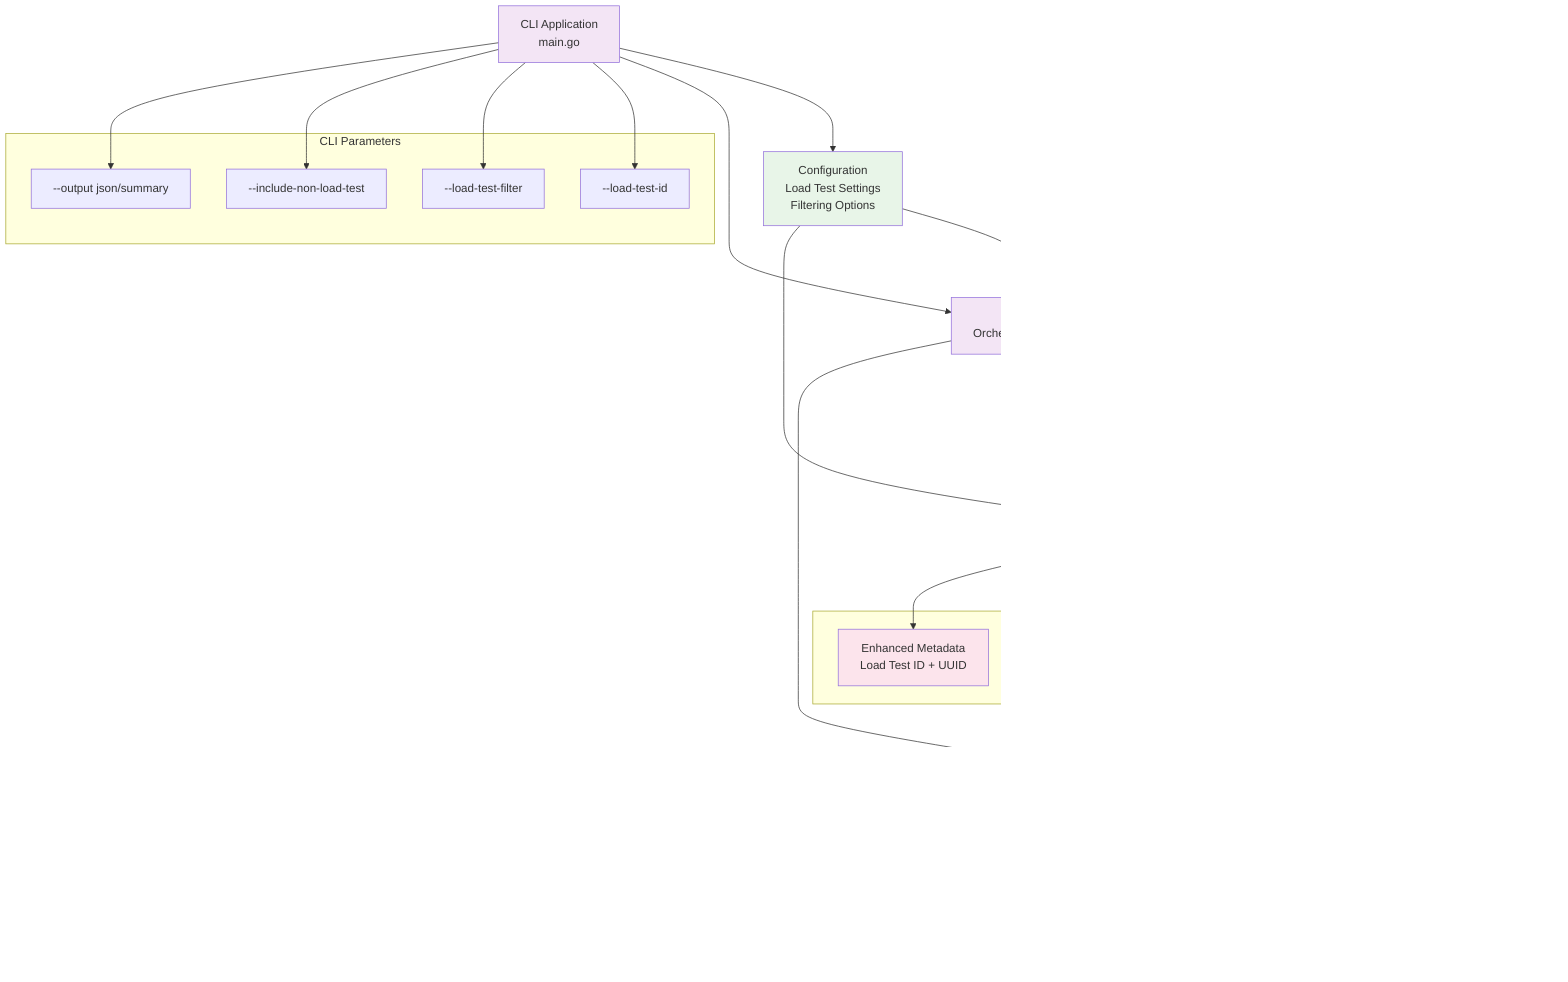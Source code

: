graph TB
    %% External Systems
    K8S[Kubernetes Cluster]
    LT[Load Test System]
    
    %% Log Sources
    LogFiles[Log Files<br/>JSON Format]
    
    %% Main Application Components
    CLI[CLI Application<br/>main.go]
    
    %% Core Components
    Monitor[Monitor<br/>Orchestration Layer]
    Parser[Enhanced Parser<br/>Load Test Aware]
    Sources[Log Sources<br/>Local/Remote]
    
    %% Configuration
    Config[Configuration<br/>Load Test Settings<br/>Filtering Options]
    
    %% Data Processing
    Events[Reconciliation Events<br/>Load Test Metadata]
    Metrics[Aggregated Metrics<br/>Load Test Breakdown]
    
    %% Output Systems
    JSON[JSON Output<br/>Detailed Analysis]
    Summary[Summary Output<br/>Human Readable]
    Files[Output Files]
    
    %% Data Flow
    K8S -->|Generates| LogFiles
    LT -->|Creates Tenants with<br/>Load Test Prefixes| K8S
    
    LogFiles --> Sources
    CLI --> Config
    CLI --> Monitor
    
    Config --> Monitor
    Config --> Parser
    
    Monitor --> Sources
    Monitor --> Parser
    Sources -->|Log Stream| Parser
    
    Parser -->|Filtered Events| Events
    Events --> Metrics
    
    Monitor --> Metrics
    Metrics --> JSON
    Metrics --> Summary
    
    JSON --> Files
    Summary --> Files
    
    %% Key Features
    subgraph "Enhanced Features"
        LTF[Load Test Filtering<br/>Multiple Load Test IDs]
        NLT[Non-Load-Test<br/>Event Inclusion]
        META[Enhanced Metadata<br/>Load Test ID + UUID]
    end
    
    Parser --> LTF
    Parser --> NLT
    Parser --> META
    
    %% Command Line Interface
    subgraph "CLI Parameters"
        LTID[--load-test-id]
        LTF_CLI[--load-test-filter]
        INCL[--include-non-load-test]
        OUT[--output json/summary]
    end
    
    CLI --> LTID
    CLI --> LTF_CLI
    CLI --> INCL
    CLI --> OUT
    
    %% Styling
    classDef external fill:#e1f5fe
    classDef core fill:#f3e5f5
    classDef data fill:#e8f5e8
    classDef output fill:#fff3e0
    classDef enhancement fill:#fce4ec
    
    class K8S,LT,LogFiles external
    class CLI,Monitor,Parser,Sources core
    class Events,Metrics,Config data
    class JSON,Summary,Files output
    class LTF,NLT,META enhancement
